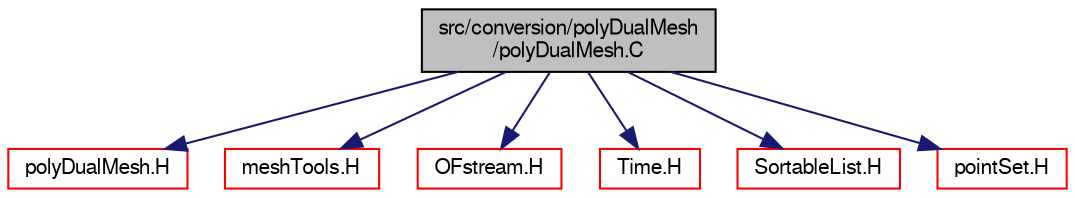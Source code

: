 digraph "src/conversion/polyDualMesh/polyDualMesh.C"
{
  bgcolor="transparent";
  edge [fontname="FreeSans",fontsize="10",labelfontname="FreeSans",labelfontsize="10"];
  node [fontname="FreeSans",fontsize="10",shape=record];
  Node0 [label="src/conversion/polyDualMesh\l/polyDualMesh.C",height=0.2,width=0.4,color="black", fillcolor="grey75", style="filled", fontcolor="black"];
  Node0 -> Node1 [color="midnightblue",fontsize="10",style="solid",fontname="FreeSans"];
  Node1 [label="polyDualMesh.H",height=0.2,width=0.4,color="red",URL="$a00233.html"];
  Node0 -> Node221 [color="midnightblue",fontsize="10",style="solid",fontname="FreeSans"];
  Node221 [label="meshTools.H",height=0.2,width=0.4,color="red",URL="$a07670.html"];
  Node0 -> Node222 [color="midnightblue",fontsize="10",style="solid",fontname="FreeSans"];
  Node222 [label="OFstream.H",height=0.2,width=0.4,color="red",URL="$a09065.html"];
  Node0 -> Node224 [color="midnightblue",fontsize="10",style="solid",fontname="FreeSans"];
  Node224 [label="Time.H",height=0.2,width=0.4,color="red",URL="$a09311.html"];
  Node0 -> Node260 [color="midnightblue",fontsize="10",style="solid",fontname="FreeSans"];
  Node260 [label="SortableList.H",height=0.2,width=0.4,color="red",URL="$a08738.html"];
  Node0 -> Node261 [color="midnightblue",fontsize="10",style="solid",fontname="FreeSans"];
  Node261 [label="pointSet.H",height=0.2,width=0.4,color="red",URL="$a08141.html"];
}
